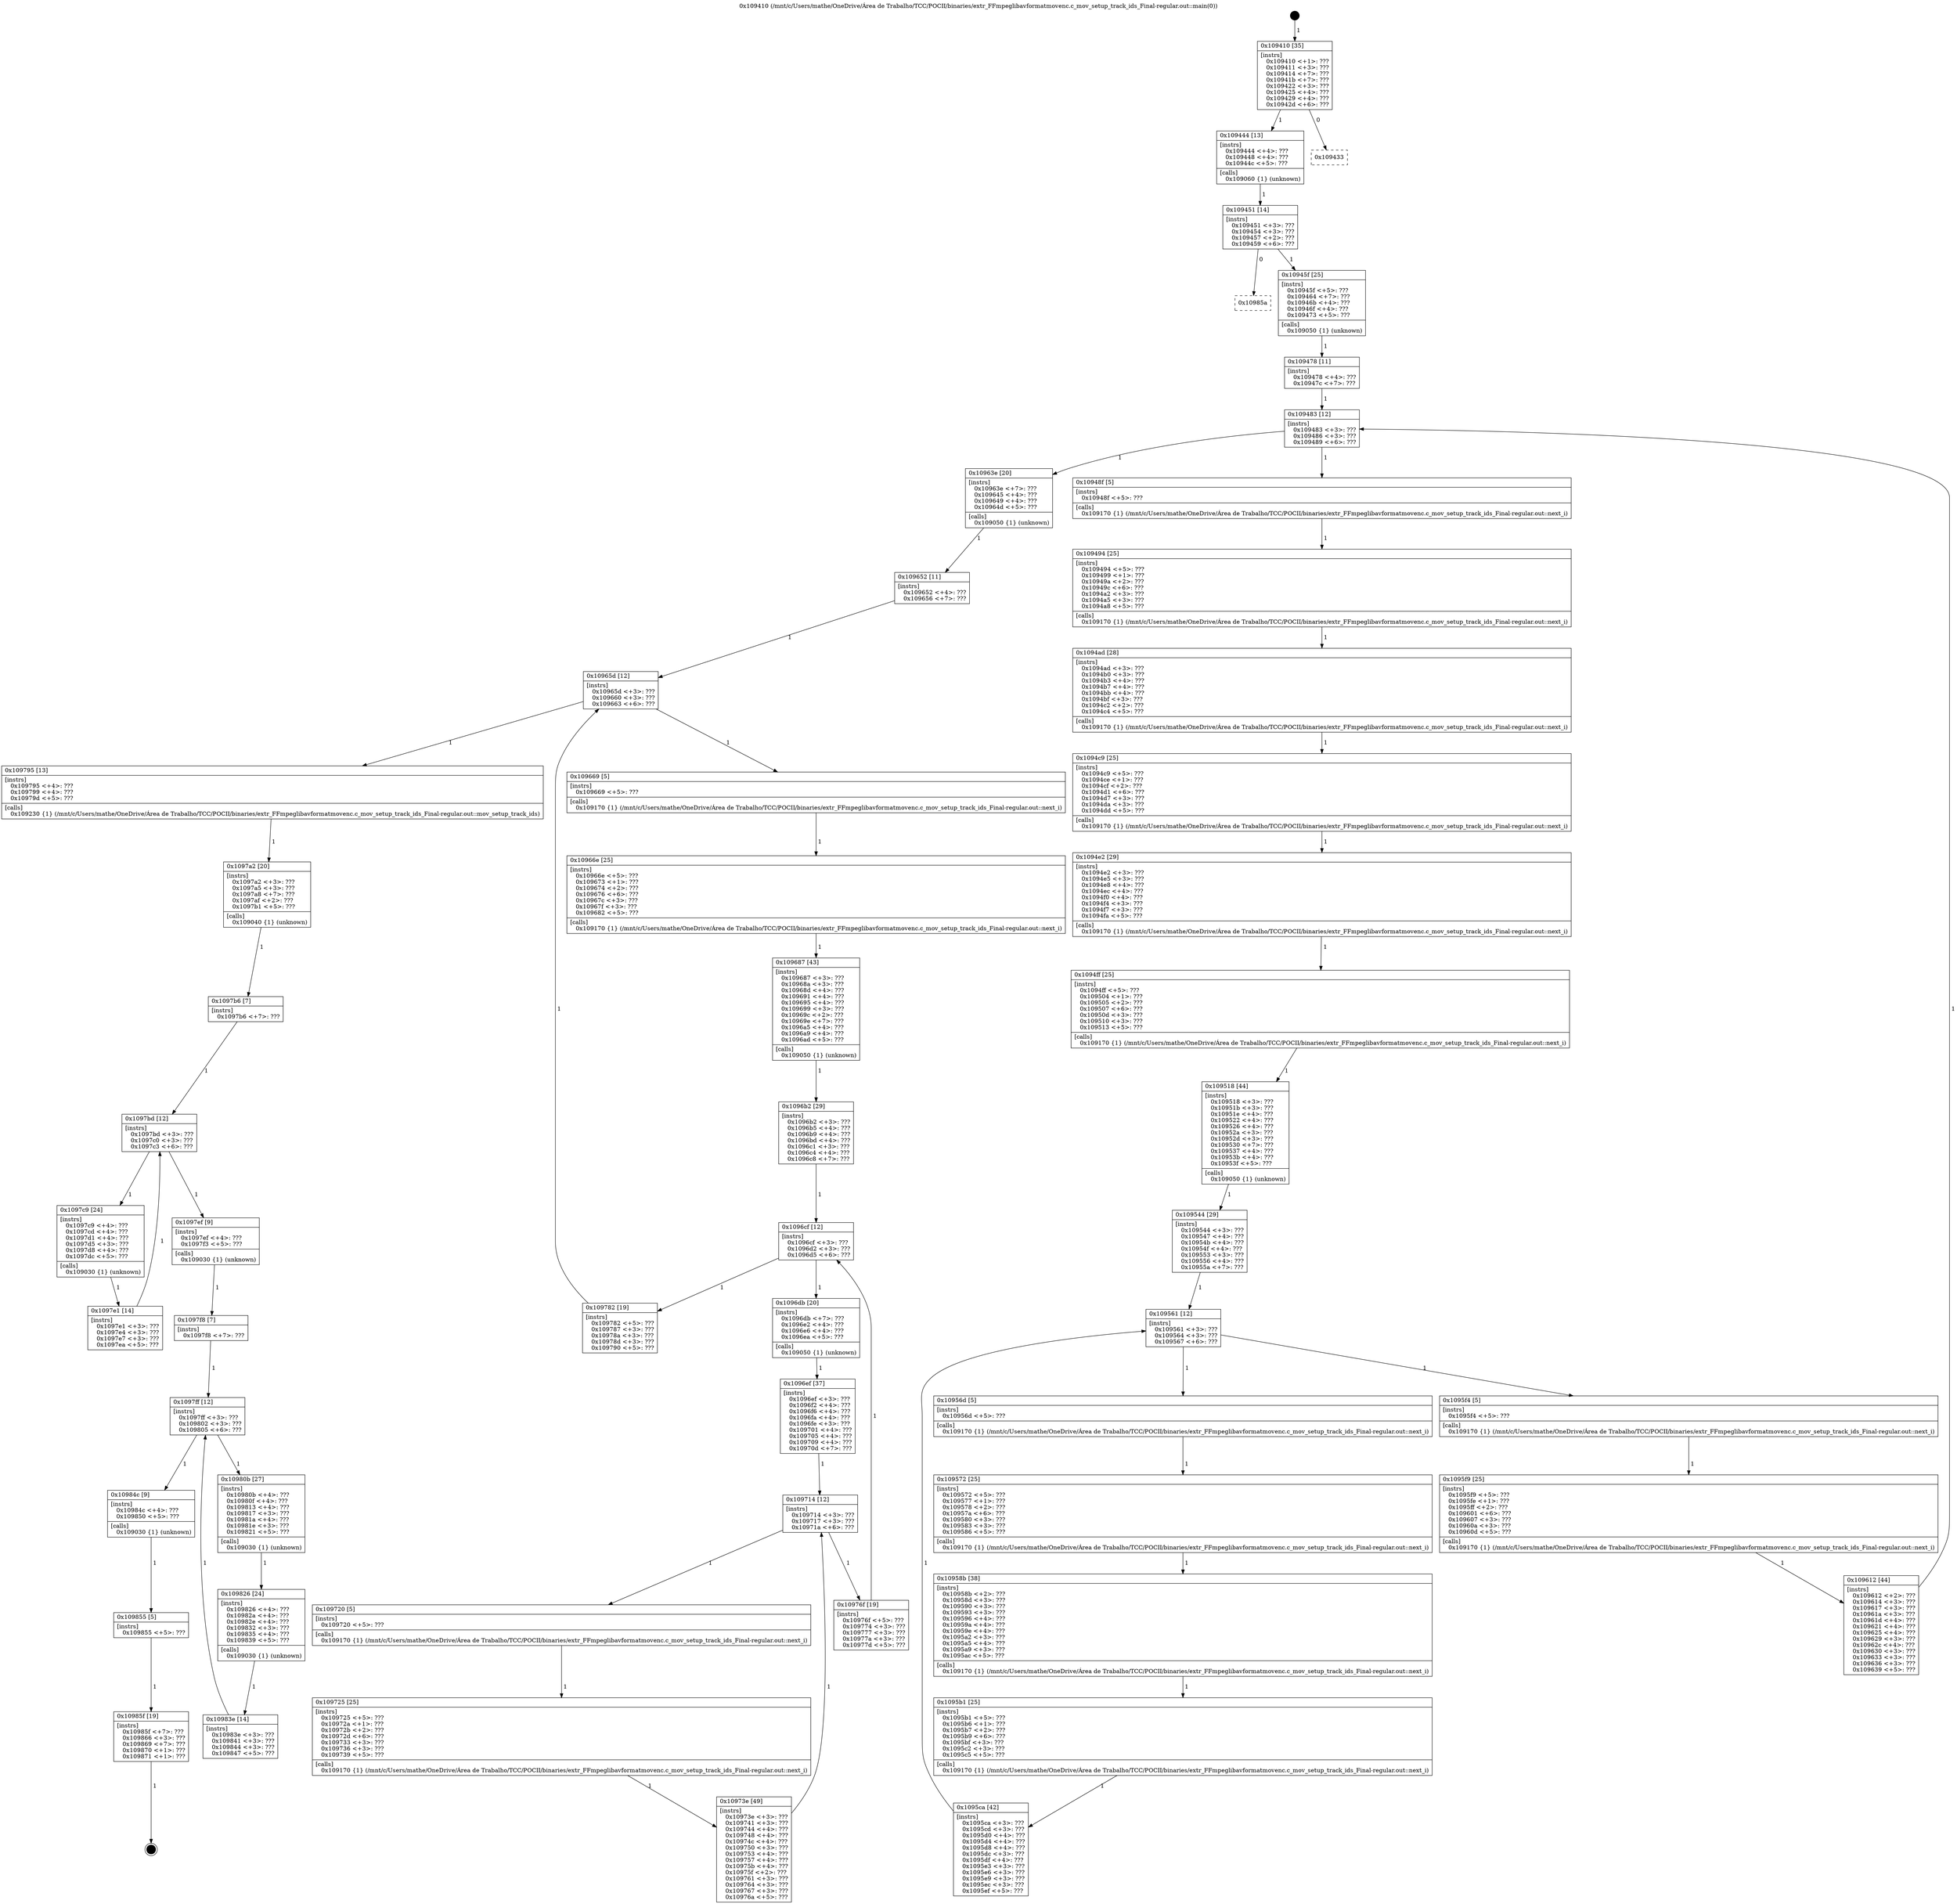 digraph "0x109410" {
  label = "0x109410 (/mnt/c/Users/mathe/OneDrive/Área de Trabalho/TCC/POCII/binaries/extr_FFmpeglibavformatmovenc.c_mov_setup_track_ids_Final-regular.out::main(0))"
  labelloc = "t"
  node[shape=record]

  Entry [label="",width=0.3,height=0.3,shape=circle,fillcolor=black,style=filled]
  "0x109410" [label="{
     0x109410 [35]\l
     | [instrs]\l
     &nbsp;&nbsp;0x109410 \<+1\>: ???\l
     &nbsp;&nbsp;0x109411 \<+3\>: ???\l
     &nbsp;&nbsp;0x109414 \<+7\>: ???\l
     &nbsp;&nbsp;0x10941b \<+7\>: ???\l
     &nbsp;&nbsp;0x109422 \<+3\>: ???\l
     &nbsp;&nbsp;0x109425 \<+4\>: ???\l
     &nbsp;&nbsp;0x109429 \<+4\>: ???\l
     &nbsp;&nbsp;0x10942d \<+6\>: ???\l
  }"]
  "0x109444" [label="{
     0x109444 [13]\l
     | [instrs]\l
     &nbsp;&nbsp;0x109444 \<+4\>: ???\l
     &nbsp;&nbsp;0x109448 \<+4\>: ???\l
     &nbsp;&nbsp;0x10944c \<+5\>: ???\l
     | [calls]\l
     &nbsp;&nbsp;0x109060 \{1\} (unknown)\l
  }"]
  "0x109433" [label="{
     0x109433\l
  }", style=dashed]
  "0x109451" [label="{
     0x109451 [14]\l
     | [instrs]\l
     &nbsp;&nbsp;0x109451 \<+3\>: ???\l
     &nbsp;&nbsp;0x109454 \<+3\>: ???\l
     &nbsp;&nbsp;0x109457 \<+2\>: ???\l
     &nbsp;&nbsp;0x109459 \<+6\>: ???\l
  }"]
  "0x10985a" [label="{
     0x10985a\l
  }", style=dashed]
  "0x10945f" [label="{
     0x10945f [25]\l
     | [instrs]\l
     &nbsp;&nbsp;0x10945f \<+5\>: ???\l
     &nbsp;&nbsp;0x109464 \<+7\>: ???\l
     &nbsp;&nbsp;0x10946b \<+4\>: ???\l
     &nbsp;&nbsp;0x10946f \<+4\>: ???\l
     &nbsp;&nbsp;0x109473 \<+5\>: ???\l
     | [calls]\l
     &nbsp;&nbsp;0x109050 \{1\} (unknown)\l
  }"]
  Exit [label="",width=0.3,height=0.3,shape=circle,fillcolor=black,style=filled,peripheries=2]
  "0x109483" [label="{
     0x109483 [12]\l
     | [instrs]\l
     &nbsp;&nbsp;0x109483 \<+3\>: ???\l
     &nbsp;&nbsp;0x109486 \<+3\>: ???\l
     &nbsp;&nbsp;0x109489 \<+6\>: ???\l
  }"]
  "0x10963e" [label="{
     0x10963e [20]\l
     | [instrs]\l
     &nbsp;&nbsp;0x10963e \<+7\>: ???\l
     &nbsp;&nbsp;0x109645 \<+4\>: ???\l
     &nbsp;&nbsp;0x109649 \<+4\>: ???\l
     &nbsp;&nbsp;0x10964d \<+5\>: ???\l
     | [calls]\l
     &nbsp;&nbsp;0x109050 \{1\} (unknown)\l
  }"]
  "0x10948f" [label="{
     0x10948f [5]\l
     | [instrs]\l
     &nbsp;&nbsp;0x10948f \<+5\>: ???\l
     | [calls]\l
     &nbsp;&nbsp;0x109170 \{1\} (/mnt/c/Users/mathe/OneDrive/Área de Trabalho/TCC/POCII/binaries/extr_FFmpeglibavformatmovenc.c_mov_setup_track_ids_Final-regular.out::next_i)\l
  }"]
  "0x109494" [label="{
     0x109494 [25]\l
     | [instrs]\l
     &nbsp;&nbsp;0x109494 \<+5\>: ???\l
     &nbsp;&nbsp;0x109499 \<+1\>: ???\l
     &nbsp;&nbsp;0x10949a \<+2\>: ???\l
     &nbsp;&nbsp;0x10949c \<+6\>: ???\l
     &nbsp;&nbsp;0x1094a2 \<+3\>: ???\l
     &nbsp;&nbsp;0x1094a5 \<+3\>: ???\l
     &nbsp;&nbsp;0x1094a8 \<+5\>: ???\l
     | [calls]\l
     &nbsp;&nbsp;0x109170 \{1\} (/mnt/c/Users/mathe/OneDrive/Área de Trabalho/TCC/POCII/binaries/extr_FFmpeglibavformatmovenc.c_mov_setup_track_ids_Final-regular.out::next_i)\l
  }"]
  "0x1094ad" [label="{
     0x1094ad [28]\l
     | [instrs]\l
     &nbsp;&nbsp;0x1094ad \<+3\>: ???\l
     &nbsp;&nbsp;0x1094b0 \<+3\>: ???\l
     &nbsp;&nbsp;0x1094b3 \<+4\>: ???\l
     &nbsp;&nbsp;0x1094b7 \<+4\>: ???\l
     &nbsp;&nbsp;0x1094bb \<+4\>: ???\l
     &nbsp;&nbsp;0x1094bf \<+3\>: ???\l
     &nbsp;&nbsp;0x1094c2 \<+2\>: ???\l
     &nbsp;&nbsp;0x1094c4 \<+5\>: ???\l
     | [calls]\l
     &nbsp;&nbsp;0x109170 \{1\} (/mnt/c/Users/mathe/OneDrive/Área de Trabalho/TCC/POCII/binaries/extr_FFmpeglibavformatmovenc.c_mov_setup_track_ids_Final-regular.out::next_i)\l
  }"]
  "0x1094c9" [label="{
     0x1094c9 [25]\l
     | [instrs]\l
     &nbsp;&nbsp;0x1094c9 \<+5\>: ???\l
     &nbsp;&nbsp;0x1094ce \<+1\>: ???\l
     &nbsp;&nbsp;0x1094cf \<+2\>: ???\l
     &nbsp;&nbsp;0x1094d1 \<+6\>: ???\l
     &nbsp;&nbsp;0x1094d7 \<+3\>: ???\l
     &nbsp;&nbsp;0x1094da \<+3\>: ???\l
     &nbsp;&nbsp;0x1094dd \<+5\>: ???\l
     | [calls]\l
     &nbsp;&nbsp;0x109170 \{1\} (/mnt/c/Users/mathe/OneDrive/Área de Trabalho/TCC/POCII/binaries/extr_FFmpeglibavformatmovenc.c_mov_setup_track_ids_Final-regular.out::next_i)\l
  }"]
  "0x1094e2" [label="{
     0x1094e2 [29]\l
     | [instrs]\l
     &nbsp;&nbsp;0x1094e2 \<+3\>: ???\l
     &nbsp;&nbsp;0x1094e5 \<+3\>: ???\l
     &nbsp;&nbsp;0x1094e8 \<+4\>: ???\l
     &nbsp;&nbsp;0x1094ec \<+4\>: ???\l
     &nbsp;&nbsp;0x1094f0 \<+4\>: ???\l
     &nbsp;&nbsp;0x1094f4 \<+3\>: ???\l
     &nbsp;&nbsp;0x1094f7 \<+3\>: ???\l
     &nbsp;&nbsp;0x1094fa \<+5\>: ???\l
     | [calls]\l
     &nbsp;&nbsp;0x109170 \{1\} (/mnt/c/Users/mathe/OneDrive/Área de Trabalho/TCC/POCII/binaries/extr_FFmpeglibavformatmovenc.c_mov_setup_track_ids_Final-regular.out::next_i)\l
  }"]
  "0x1094ff" [label="{
     0x1094ff [25]\l
     | [instrs]\l
     &nbsp;&nbsp;0x1094ff \<+5\>: ???\l
     &nbsp;&nbsp;0x109504 \<+1\>: ???\l
     &nbsp;&nbsp;0x109505 \<+2\>: ???\l
     &nbsp;&nbsp;0x109507 \<+6\>: ???\l
     &nbsp;&nbsp;0x10950d \<+3\>: ???\l
     &nbsp;&nbsp;0x109510 \<+3\>: ???\l
     &nbsp;&nbsp;0x109513 \<+5\>: ???\l
     | [calls]\l
     &nbsp;&nbsp;0x109170 \{1\} (/mnt/c/Users/mathe/OneDrive/Área de Trabalho/TCC/POCII/binaries/extr_FFmpeglibavformatmovenc.c_mov_setup_track_ids_Final-regular.out::next_i)\l
  }"]
  "0x109518" [label="{
     0x109518 [44]\l
     | [instrs]\l
     &nbsp;&nbsp;0x109518 \<+3\>: ???\l
     &nbsp;&nbsp;0x10951b \<+3\>: ???\l
     &nbsp;&nbsp;0x10951e \<+4\>: ???\l
     &nbsp;&nbsp;0x109522 \<+4\>: ???\l
     &nbsp;&nbsp;0x109526 \<+4\>: ???\l
     &nbsp;&nbsp;0x10952a \<+3\>: ???\l
     &nbsp;&nbsp;0x10952d \<+3\>: ???\l
     &nbsp;&nbsp;0x109530 \<+7\>: ???\l
     &nbsp;&nbsp;0x109537 \<+4\>: ???\l
     &nbsp;&nbsp;0x10953b \<+4\>: ???\l
     &nbsp;&nbsp;0x10953f \<+5\>: ???\l
     | [calls]\l
     &nbsp;&nbsp;0x109050 \{1\} (unknown)\l
  }"]
  "0x109561" [label="{
     0x109561 [12]\l
     | [instrs]\l
     &nbsp;&nbsp;0x109561 \<+3\>: ???\l
     &nbsp;&nbsp;0x109564 \<+3\>: ???\l
     &nbsp;&nbsp;0x109567 \<+6\>: ???\l
  }"]
  "0x1095f4" [label="{
     0x1095f4 [5]\l
     | [instrs]\l
     &nbsp;&nbsp;0x1095f4 \<+5\>: ???\l
     | [calls]\l
     &nbsp;&nbsp;0x109170 \{1\} (/mnt/c/Users/mathe/OneDrive/Área de Trabalho/TCC/POCII/binaries/extr_FFmpeglibavformatmovenc.c_mov_setup_track_ids_Final-regular.out::next_i)\l
  }"]
  "0x10956d" [label="{
     0x10956d [5]\l
     | [instrs]\l
     &nbsp;&nbsp;0x10956d \<+5\>: ???\l
     | [calls]\l
     &nbsp;&nbsp;0x109170 \{1\} (/mnt/c/Users/mathe/OneDrive/Área de Trabalho/TCC/POCII/binaries/extr_FFmpeglibavformatmovenc.c_mov_setup_track_ids_Final-regular.out::next_i)\l
  }"]
  "0x109572" [label="{
     0x109572 [25]\l
     | [instrs]\l
     &nbsp;&nbsp;0x109572 \<+5\>: ???\l
     &nbsp;&nbsp;0x109577 \<+1\>: ???\l
     &nbsp;&nbsp;0x109578 \<+2\>: ???\l
     &nbsp;&nbsp;0x10957a \<+6\>: ???\l
     &nbsp;&nbsp;0x109580 \<+3\>: ???\l
     &nbsp;&nbsp;0x109583 \<+3\>: ???\l
     &nbsp;&nbsp;0x109586 \<+5\>: ???\l
     | [calls]\l
     &nbsp;&nbsp;0x109170 \{1\} (/mnt/c/Users/mathe/OneDrive/Área de Trabalho/TCC/POCII/binaries/extr_FFmpeglibavformatmovenc.c_mov_setup_track_ids_Final-regular.out::next_i)\l
  }"]
  "0x10958b" [label="{
     0x10958b [38]\l
     | [instrs]\l
     &nbsp;&nbsp;0x10958b \<+2\>: ???\l
     &nbsp;&nbsp;0x10958d \<+3\>: ???\l
     &nbsp;&nbsp;0x109590 \<+3\>: ???\l
     &nbsp;&nbsp;0x109593 \<+3\>: ???\l
     &nbsp;&nbsp;0x109596 \<+4\>: ???\l
     &nbsp;&nbsp;0x10959a \<+4\>: ???\l
     &nbsp;&nbsp;0x10959e \<+4\>: ???\l
     &nbsp;&nbsp;0x1095a2 \<+3\>: ???\l
     &nbsp;&nbsp;0x1095a5 \<+4\>: ???\l
     &nbsp;&nbsp;0x1095a9 \<+3\>: ???\l
     &nbsp;&nbsp;0x1095ac \<+5\>: ???\l
     | [calls]\l
     &nbsp;&nbsp;0x109170 \{1\} (/mnt/c/Users/mathe/OneDrive/Área de Trabalho/TCC/POCII/binaries/extr_FFmpeglibavformatmovenc.c_mov_setup_track_ids_Final-regular.out::next_i)\l
  }"]
  "0x1095b1" [label="{
     0x1095b1 [25]\l
     | [instrs]\l
     &nbsp;&nbsp;0x1095b1 \<+5\>: ???\l
     &nbsp;&nbsp;0x1095b6 \<+1\>: ???\l
     &nbsp;&nbsp;0x1095b7 \<+2\>: ???\l
     &nbsp;&nbsp;0x1095b9 \<+6\>: ???\l
     &nbsp;&nbsp;0x1095bf \<+3\>: ???\l
     &nbsp;&nbsp;0x1095c2 \<+3\>: ???\l
     &nbsp;&nbsp;0x1095c5 \<+5\>: ???\l
     | [calls]\l
     &nbsp;&nbsp;0x109170 \{1\} (/mnt/c/Users/mathe/OneDrive/Área de Trabalho/TCC/POCII/binaries/extr_FFmpeglibavformatmovenc.c_mov_setup_track_ids_Final-regular.out::next_i)\l
  }"]
  "0x1095ca" [label="{
     0x1095ca [42]\l
     | [instrs]\l
     &nbsp;&nbsp;0x1095ca \<+3\>: ???\l
     &nbsp;&nbsp;0x1095cd \<+3\>: ???\l
     &nbsp;&nbsp;0x1095d0 \<+4\>: ???\l
     &nbsp;&nbsp;0x1095d4 \<+4\>: ???\l
     &nbsp;&nbsp;0x1095d8 \<+4\>: ???\l
     &nbsp;&nbsp;0x1095dc \<+3\>: ???\l
     &nbsp;&nbsp;0x1095df \<+4\>: ???\l
     &nbsp;&nbsp;0x1095e3 \<+3\>: ???\l
     &nbsp;&nbsp;0x1095e6 \<+3\>: ???\l
     &nbsp;&nbsp;0x1095e9 \<+3\>: ???\l
     &nbsp;&nbsp;0x1095ec \<+3\>: ???\l
     &nbsp;&nbsp;0x1095ef \<+5\>: ???\l
  }"]
  "0x109544" [label="{
     0x109544 [29]\l
     | [instrs]\l
     &nbsp;&nbsp;0x109544 \<+3\>: ???\l
     &nbsp;&nbsp;0x109547 \<+4\>: ???\l
     &nbsp;&nbsp;0x10954b \<+4\>: ???\l
     &nbsp;&nbsp;0x10954f \<+4\>: ???\l
     &nbsp;&nbsp;0x109553 \<+3\>: ???\l
     &nbsp;&nbsp;0x109556 \<+4\>: ???\l
     &nbsp;&nbsp;0x10955a \<+7\>: ???\l
  }"]
  "0x1095f9" [label="{
     0x1095f9 [25]\l
     | [instrs]\l
     &nbsp;&nbsp;0x1095f9 \<+5\>: ???\l
     &nbsp;&nbsp;0x1095fe \<+1\>: ???\l
     &nbsp;&nbsp;0x1095ff \<+2\>: ???\l
     &nbsp;&nbsp;0x109601 \<+6\>: ???\l
     &nbsp;&nbsp;0x109607 \<+3\>: ???\l
     &nbsp;&nbsp;0x10960a \<+3\>: ???\l
     &nbsp;&nbsp;0x10960d \<+5\>: ???\l
     | [calls]\l
     &nbsp;&nbsp;0x109170 \{1\} (/mnt/c/Users/mathe/OneDrive/Área de Trabalho/TCC/POCII/binaries/extr_FFmpeglibavformatmovenc.c_mov_setup_track_ids_Final-regular.out::next_i)\l
  }"]
  "0x109612" [label="{
     0x109612 [44]\l
     | [instrs]\l
     &nbsp;&nbsp;0x109612 \<+2\>: ???\l
     &nbsp;&nbsp;0x109614 \<+3\>: ???\l
     &nbsp;&nbsp;0x109617 \<+3\>: ???\l
     &nbsp;&nbsp;0x10961a \<+3\>: ???\l
     &nbsp;&nbsp;0x10961d \<+4\>: ???\l
     &nbsp;&nbsp;0x109621 \<+4\>: ???\l
     &nbsp;&nbsp;0x109625 \<+4\>: ???\l
     &nbsp;&nbsp;0x109629 \<+3\>: ???\l
     &nbsp;&nbsp;0x10962c \<+4\>: ???\l
     &nbsp;&nbsp;0x109630 \<+3\>: ???\l
     &nbsp;&nbsp;0x109633 \<+3\>: ???\l
     &nbsp;&nbsp;0x109636 \<+3\>: ???\l
     &nbsp;&nbsp;0x109639 \<+5\>: ???\l
  }"]
  "0x109478" [label="{
     0x109478 [11]\l
     | [instrs]\l
     &nbsp;&nbsp;0x109478 \<+4\>: ???\l
     &nbsp;&nbsp;0x10947c \<+7\>: ???\l
  }"]
  "0x10965d" [label="{
     0x10965d [12]\l
     | [instrs]\l
     &nbsp;&nbsp;0x10965d \<+3\>: ???\l
     &nbsp;&nbsp;0x109660 \<+3\>: ???\l
     &nbsp;&nbsp;0x109663 \<+6\>: ???\l
  }"]
  "0x109795" [label="{
     0x109795 [13]\l
     | [instrs]\l
     &nbsp;&nbsp;0x109795 \<+4\>: ???\l
     &nbsp;&nbsp;0x109799 \<+4\>: ???\l
     &nbsp;&nbsp;0x10979d \<+5\>: ???\l
     | [calls]\l
     &nbsp;&nbsp;0x109230 \{1\} (/mnt/c/Users/mathe/OneDrive/Área de Trabalho/TCC/POCII/binaries/extr_FFmpeglibavformatmovenc.c_mov_setup_track_ids_Final-regular.out::mov_setup_track_ids)\l
  }"]
  "0x109669" [label="{
     0x109669 [5]\l
     | [instrs]\l
     &nbsp;&nbsp;0x109669 \<+5\>: ???\l
     | [calls]\l
     &nbsp;&nbsp;0x109170 \{1\} (/mnt/c/Users/mathe/OneDrive/Área de Trabalho/TCC/POCII/binaries/extr_FFmpeglibavformatmovenc.c_mov_setup_track_ids_Final-regular.out::next_i)\l
  }"]
  "0x10966e" [label="{
     0x10966e [25]\l
     | [instrs]\l
     &nbsp;&nbsp;0x10966e \<+5\>: ???\l
     &nbsp;&nbsp;0x109673 \<+1\>: ???\l
     &nbsp;&nbsp;0x109674 \<+2\>: ???\l
     &nbsp;&nbsp;0x109676 \<+6\>: ???\l
     &nbsp;&nbsp;0x10967c \<+3\>: ???\l
     &nbsp;&nbsp;0x10967f \<+3\>: ???\l
     &nbsp;&nbsp;0x109682 \<+5\>: ???\l
     | [calls]\l
     &nbsp;&nbsp;0x109170 \{1\} (/mnt/c/Users/mathe/OneDrive/Área de Trabalho/TCC/POCII/binaries/extr_FFmpeglibavformatmovenc.c_mov_setup_track_ids_Final-regular.out::next_i)\l
  }"]
  "0x109687" [label="{
     0x109687 [43]\l
     | [instrs]\l
     &nbsp;&nbsp;0x109687 \<+3\>: ???\l
     &nbsp;&nbsp;0x10968a \<+3\>: ???\l
     &nbsp;&nbsp;0x10968d \<+4\>: ???\l
     &nbsp;&nbsp;0x109691 \<+4\>: ???\l
     &nbsp;&nbsp;0x109695 \<+4\>: ???\l
     &nbsp;&nbsp;0x109699 \<+3\>: ???\l
     &nbsp;&nbsp;0x10969c \<+2\>: ???\l
     &nbsp;&nbsp;0x10969e \<+7\>: ???\l
     &nbsp;&nbsp;0x1096a5 \<+4\>: ???\l
     &nbsp;&nbsp;0x1096a9 \<+4\>: ???\l
     &nbsp;&nbsp;0x1096ad \<+5\>: ???\l
     | [calls]\l
     &nbsp;&nbsp;0x109050 \{1\} (unknown)\l
  }"]
  "0x1096cf" [label="{
     0x1096cf [12]\l
     | [instrs]\l
     &nbsp;&nbsp;0x1096cf \<+3\>: ???\l
     &nbsp;&nbsp;0x1096d2 \<+3\>: ???\l
     &nbsp;&nbsp;0x1096d5 \<+6\>: ???\l
  }"]
  "0x109782" [label="{
     0x109782 [19]\l
     | [instrs]\l
     &nbsp;&nbsp;0x109782 \<+5\>: ???\l
     &nbsp;&nbsp;0x109787 \<+3\>: ???\l
     &nbsp;&nbsp;0x10978a \<+3\>: ???\l
     &nbsp;&nbsp;0x10978d \<+3\>: ???\l
     &nbsp;&nbsp;0x109790 \<+5\>: ???\l
  }"]
  "0x1096db" [label="{
     0x1096db [20]\l
     | [instrs]\l
     &nbsp;&nbsp;0x1096db \<+7\>: ???\l
     &nbsp;&nbsp;0x1096e2 \<+4\>: ???\l
     &nbsp;&nbsp;0x1096e6 \<+4\>: ???\l
     &nbsp;&nbsp;0x1096ea \<+5\>: ???\l
     | [calls]\l
     &nbsp;&nbsp;0x109050 \{1\} (unknown)\l
  }"]
  "0x109714" [label="{
     0x109714 [12]\l
     | [instrs]\l
     &nbsp;&nbsp;0x109714 \<+3\>: ???\l
     &nbsp;&nbsp;0x109717 \<+3\>: ???\l
     &nbsp;&nbsp;0x10971a \<+6\>: ???\l
  }"]
  "0x10976f" [label="{
     0x10976f [19]\l
     | [instrs]\l
     &nbsp;&nbsp;0x10976f \<+5\>: ???\l
     &nbsp;&nbsp;0x109774 \<+3\>: ???\l
     &nbsp;&nbsp;0x109777 \<+3\>: ???\l
     &nbsp;&nbsp;0x10977a \<+3\>: ???\l
     &nbsp;&nbsp;0x10977d \<+5\>: ???\l
  }"]
  "0x109720" [label="{
     0x109720 [5]\l
     | [instrs]\l
     &nbsp;&nbsp;0x109720 \<+5\>: ???\l
     | [calls]\l
     &nbsp;&nbsp;0x109170 \{1\} (/mnt/c/Users/mathe/OneDrive/Área de Trabalho/TCC/POCII/binaries/extr_FFmpeglibavformatmovenc.c_mov_setup_track_ids_Final-regular.out::next_i)\l
  }"]
  "0x109725" [label="{
     0x109725 [25]\l
     | [instrs]\l
     &nbsp;&nbsp;0x109725 \<+5\>: ???\l
     &nbsp;&nbsp;0x10972a \<+1\>: ???\l
     &nbsp;&nbsp;0x10972b \<+2\>: ???\l
     &nbsp;&nbsp;0x10972d \<+6\>: ???\l
     &nbsp;&nbsp;0x109733 \<+3\>: ???\l
     &nbsp;&nbsp;0x109736 \<+3\>: ???\l
     &nbsp;&nbsp;0x109739 \<+5\>: ???\l
     | [calls]\l
     &nbsp;&nbsp;0x109170 \{1\} (/mnt/c/Users/mathe/OneDrive/Área de Trabalho/TCC/POCII/binaries/extr_FFmpeglibavformatmovenc.c_mov_setup_track_ids_Final-regular.out::next_i)\l
  }"]
  "0x10973e" [label="{
     0x10973e [49]\l
     | [instrs]\l
     &nbsp;&nbsp;0x10973e \<+3\>: ???\l
     &nbsp;&nbsp;0x109741 \<+3\>: ???\l
     &nbsp;&nbsp;0x109744 \<+4\>: ???\l
     &nbsp;&nbsp;0x109748 \<+4\>: ???\l
     &nbsp;&nbsp;0x10974c \<+4\>: ???\l
     &nbsp;&nbsp;0x109750 \<+3\>: ???\l
     &nbsp;&nbsp;0x109753 \<+4\>: ???\l
     &nbsp;&nbsp;0x109757 \<+4\>: ???\l
     &nbsp;&nbsp;0x10975b \<+4\>: ???\l
     &nbsp;&nbsp;0x10975f \<+2\>: ???\l
     &nbsp;&nbsp;0x109761 \<+3\>: ???\l
     &nbsp;&nbsp;0x109764 \<+3\>: ???\l
     &nbsp;&nbsp;0x109767 \<+3\>: ???\l
     &nbsp;&nbsp;0x10976a \<+5\>: ???\l
  }"]
  "0x1096ef" [label="{
     0x1096ef [37]\l
     | [instrs]\l
     &nbsp;&nbsp;0x1096ef \<+3\>: ???\l
     &nbsp;&nbsp;0x1096f2 \<+4\>: ???\l
     &nbsp;&nbsp;0x1096f6 \<+4\>: ???\l
     &nbsp;&nbsp;0x1096fa \<+4\>: ???\l
     &nbsp;&nbsp;0x1096fe \<+3\>: ???\l
     &nbsp;&nbsp;0x109701 \<+4\>: ???\l
     &nbsp;&nbsp;0x109705 \<+4\>: ???\l
     &nbsp;&nbsp;0x109709 \<+4\>: ???\l
     &nbsp;&nbsp;0x10970d \<+7\>: ???\l
  }"]
  "0x10985f" [label="{
     0x10985f [19]\l
     | [instrs]\l
     &nbsp;&nbsp;0x10985f \<+7\>: ???\l
     &nbsp;&nbsp;0x109866 \<+3\>: ???\l
     &nbsp;&nbsp;0x109869 \<+7\>: ???\l
     &nbsp;&nbsp;0x109870 \<+1\>: ???\l
     &nbsp;&nbsp;0x109871 \<+1\>: ???\l
  }"]
  "0x1096b2" [label="{
     0x1096b2 [29]\l
     | [instrs]\l
     &nbsp;&nbsp;0x1096b2 \<+3\>: ???\l
     &nbsp;&nbsp;0x1096b5 \<+4\>: ???\l
     &nbsp;&nbsp;0x1096b9 \<+4\>: ???\l
     &nbsp;&nbsp;0x1096bd \<+4\>: ???\l
     &nbsp;&nbsp;0x1096c1 \<+3\>: ???\l
     &nbsp;&nbsp;0x1096c4 \<+4\>: ???\l
     &nbsp;&nbsp;0x1096c8 \<+7\>: ???\l
  }"]
  "0x109855" [label="{
     0x109855 [5]\l
     | [instrs]\l
     &nbsp;&nbsp;0x109855 \<+5\>: ???\l
  }"]
  "0x109652" [label="{
     0x109652 [11]\l
     | [instrs]\l
     &nbsp;&nbsp;0x109652 \<+4\>: ???\l
     &nbsp;&nbsp;0x109656 \<+7\>: ???\l
  }"]
  "0x1097a2" [label="{
     0x1097a2 [20]\l
     | [instrs]\l
     &nbsp;&nbsp;0x1097a2 \<+3\>: ???\l
     &nbsp;&nbsp;0x1097a5 \<+3\>: ???\l
     &nbsp;&nbsp;0x1097a8 \<+7\>: ???\l
     &nbsp;&nbsp;0x1097af \<+2\>: ???\l
     &nbsp;&nbsp;0x1097b1 \<+5\>: ???\l
     | [calls]\l
     &nbsp;&nbsp;0x109040 \{1\} (unknown)\l
  }"]
  "0x1097bd" [label="{
     0x1097bd [12]\l
     | [instrs]\l
     &nbsp;&nbsp;0x1097bd \<+3\>: ???\l
     &nbsp;&nbsp;0x1097c0 \<+3\>: ???\l
     &nbsp;&nbsp;0x1097c3 \<+6\>: ???\l
  }"]
  "0x1097ef" [label="{
     0x1097ef [9]\l
     | [instrs]\l
     &nbsp;&nbsp;0x1097ef \<+4\>: ???\l
     &nbsp;&nbsp;0x1097f3 \<+5\>: ???\l
     | [calls]\l
     &nbsp;&nbsp;0x109030 \{1\} (unknown)\l
  }"]
  "0x1097c9" [label="{
     0x1097c9 [24]\l
     | [instrs]\l
     &nbsp;&nbsp;0x1097c9 \<+4\>: ???\l
     &nbsp;&nbsp;0x1097cd \<+4\>: ???\l
     &nbsp;&nbsp;0x1097d1 \<+4\>: ???\l
     &nbsp;&nbsp;0x1097d5 \<+3\>: ???\l
     &nbsp;&nbsp;0x1097d8 \<+4\>: ???\l
     &nbsp;&nbsp;0x1097dc \<+5\>: ???\l
     | [calls]\l
     &nbsp;&nbsp;0x109030 \{1\} (unknown)\l
  }"]
  "0x1097e1" [label="{
     0x1097e1 [14]\l
     | [instrs]\l
     &nbsp;&nbsp;0x1097e1 \<+3\>: ???\l
     &nbsp;&nbsp;0x1097e4 \<+3\>: ???\l
     &nbsp;&nbsp;0x1097e7 \<+3\>: ???\l
     &nbsp;&nbsp;0x1097ea \<+5\>: ???\l
  }"]
  "0x1097b6" [label="{
     0x1097b6 [7]\l
     | [instrs]\l
     &nbsp;&nbsp;0x1097b6 \<+7\>: ???\l
  }"]
  "0x1097ff" [label="{
     0x1097ff [12]\l
     | [instrs]\l
     &nbsp;&nbsp;0x1097ff \<+3\>: ???\l
     &nbsp;&nbsp;0x109802 \<+3\>: ???\l
     &nbsp;&nbsp;0x109805 \<+6\>: ???\l
  }"]
  "0x10984c" [label="{
     0x10984c [9]\l
     | [instrs]\l
     &nbsp;&nbsp;0x10984c \<+4\>: ???\l
     &nbsp;&nbsp;0x109850 \<+5\>: ???\l
     | [calls]\l
     &nbsp;&nbsp;0x109030 \{1\} (unknown)\l
  }"]
  "0x10980b" [label="{
     0x10980b [27]\l
     | [instrs]\l
     &nbsp;&nbsp;0x10980b \<+4\>: ???\l
     &nbsp;&nbsp;0x10980f \<+4\>: ???\l
     &nbsp;&nbsp;0x109813 \<+4\>: ???\l
     &nbsp;&nbsp;0x109817 \<+3\>: ???\l
     &nbsp;&nbsp;0x10981a \<+4\>: ???\l
     &nbsp;&nbsp;0x10981e \<+3\>: ???\l
     &nbsp;&nbsp;0x109821 \<+5\>: ???\l
     | [calls]\l
     &nbsp;&nbsp;0x109030 \{1\} (unknown)\l
  }"]
  "0x109826" [label="{
     0x109826 [24]\l
     | [instrs]\l
     &nbsp;&nbsp;0x109826 \<+4\>: ???\l
     &nbsp;&nbsp;0x10982a \<+4\>: ???\l
     &nbsp;&nbsp;0x10982e \<+4\>: ???\l
     &nbsp;&nbsp;0x109832 \<+3\>: ???\l
     &nbsp;&nbsp;0x109835 \<+4\>: ???\l
     &nbsp;&nbsp;0x109839 \<+5\>: ???\l
     | [calls]\l
     &nbsp;&nbsp;0x109030 \{1\} (unknown)\l
  }"]
  "0x10983e" [label="{
     0x10983e [14]\l
     | [instrs]\l
     &nbsp;&nbsp;0x10983e \<+3\>: ???\l
     &nbsp;&nbsp;0x109841 \<+3\>: ???\l
     &nbsp;&nbsp;0x109844 \<+3\>: ???\l
     &nbsp;&nbsp;0x109847 \<+5\>: ???\l
  }"]
  "0x1097f8" [label="{
     0x1097f8 [7]\l
     | [instrs]\l
     &nbsp;&nbsp;0x1097f8 \<+7\>: ???\l
  }"]
  Entry -> "0x109410" [label=" 1"]
  "0x109410" -> "0x109444" [label=" 1"]
  "0x109410" -> "0x109433" [label=" 0"]
  "0x109444" -> "0x109451" [label=" 1"]
  "0x109451" -> "0x10985a" [label=" 0"]
  "0x109451" -> "0x10945f" [label=" 1"]
  "0x10985f" -> Exit [label=" 1"]
  "0x10945f" -> "0x109478" [label=" 1"]
  "0x109483" -> "0x10963e" [label=" 1"]
  "0x109483" -> "0x10948f" [label=" 1"]
  "0x10948f" -> "0x109494" [label=" 1"]
  "0x109494" -> "0x1094ad" [label=" 1"]
  "0x1094ad" -> "0x1094c9" [label=" 1"]
  "0x1094c9" -> "0x1094e2" [label=" 1"]
  "0x1094e2" -> "0x1094ff" [label=" 1"]
  "0x1094ff" -> "0x109518" [label=" 1"]
  "0x109518" -> "0x109544" [label=" 1"]
  "0x109561" -> "0x1095f4" [label=" 1"]
  "0x109561" -> "0x10956d" [label=" 1"]
  "0x10956d" -> "0x109572" [label=" 1"]
  "0x109572" -> "0x10958b" [label=" 1"]
  "0x10958b" -> "0x1095b1" [label=" 1"]
  "0x1095b1" -> "0x1095ca" [label=" 1"]
  "0x109544" -> "0x109561" [label=" 1"]
  "0x1095ca" -> "0x109561" [label=" 1"]
  "0x1095f4" -> "0x1095f9" [label=" 1"]
  "0x1095f9" -> "0x109612" [label=" 1"]
  "0x109478" -> "0x109483" [label=" 1"]
  "0x109612" -> "0x109483" [label=" 1"]
  "0x10963e" -> "0x109652" [label=" 1"]
  "0x10965d" -> "0x109795" [label=" 1"]
  "0x10965d" -> "0x109669" [label=" 1"]
  "0x109669" -> "0x10966e" [label=" 1"]
  "0x10966e" -> "0x109687" [label=" 1"]
  "0x109687" -> "0x1096b2" [label=" 1"]
  "0x1096cf" -> "0x109782" [label=" 1"]
  "0x1096cf" -> "0x1096db" [label=" 1"]
  "0x1096db" -> "0x1096ef" [label=" 1"]
  "0x109714" -> "0x10976f" [label=" 1"]
  "0x109714" -> "0x109720" [label=" 1"]
  "0x109720" -> "0x109725" [label=" 1"]
  "0x109725" -> "0x10973e" [label=" 1"]
  "0x1096ef" -> "0x109714" [label=" 1"]
  "0x10973e" -> "0x109714" [label=" 1"]
  "0x109855" -> "0x10985f" [label=" 1"]
  "0x1096b2" -> "0x1096cf" [label=" 1"]
  "0x10976f" -> "0x1096cf" [label=" 1"]
  "0x10984c" -> "0x109855" [label=" 1"]
  "0x109652" -> "0x10965d" [label=" 1"]
  "0x109782" -> "0x10965d" [label=" 1"]
  "0x109795" -> "0x1097a2" [label=" 1"]
  "0x1097a2" -> "0x1097b6" [label=" 1"]
  "0x1097bd" -> "0x1097ef" [label=" 1"]
  "0x1097bd" -> "0x1097c9" [label=" 1"]
  "0x1097c9" -> "0x1097e1" [label=" 1"]
  "0x1097b6" -> "0x1097bd" [label=" 1"]
  "0x1097e1" -> "0x1097bd" [label=" 1"]
  "0x1097ef" -> "0x1097f8" [label=" 1"]
  "0x1097ff" -> "0x10984c" [label=" 1"]
  "0x1097ff" -> "0x10980b" [label=" 1"]
  "0x10980b" -> "0x109826" [label=" 1"]
  "0x109826" -> "0x10983e" [label=" 1"]
  "0x1097f8" -> "0x1097ff" [label=" 1"]
  "0x10983e" -> "0x1097ff" [label=" 1"]
}
